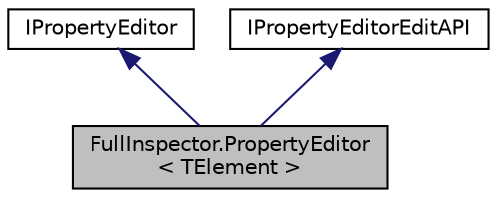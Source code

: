 digraph "FullInspector.PropertyEditor&lt; TElement &gt;"
{
  edge [fontname="Helvetica",fontsize="10",labelfontname="Helvetica",labelfontsize="10"];
  node [fontname="Helvetica",fontsize="10",shape=record];
  Node1 [label="FullInspector.PropertyEditor\l\< TElement \>",height=0.2,width=0.4,color="black", fillcolor="grey75", style="filled" fontcolor="black"];
  Node2 -> Node1 [dir="back",color="midnightblue",fontsize="10",style="solid",fontname="Helvetica"];
  Node2 [label="IPropertyEditor",height=0.2,width=0.4,color="black", fillcolor="white", style="filled",URL="$interface_full_inspector_1_1_i_property_editor.html",tooltip="Marks an object as a property editor. "];
  Node3 -> Node1 [dir="back",color="midnightblue",fontsize="10",style="solid",fontname="Helvetica"];
  Node3 [label="IPropertyEditorEditAPI",height=0.2,width=0.4,color="black", fillcolor="white", style="filled",URL="$interface_full_inspector_1_1_i_property_editor_edit_a_p_i.html",tooltip="This is the core editing API that property editors use. We split the editing API and the IPropertyEdi..."];
}
